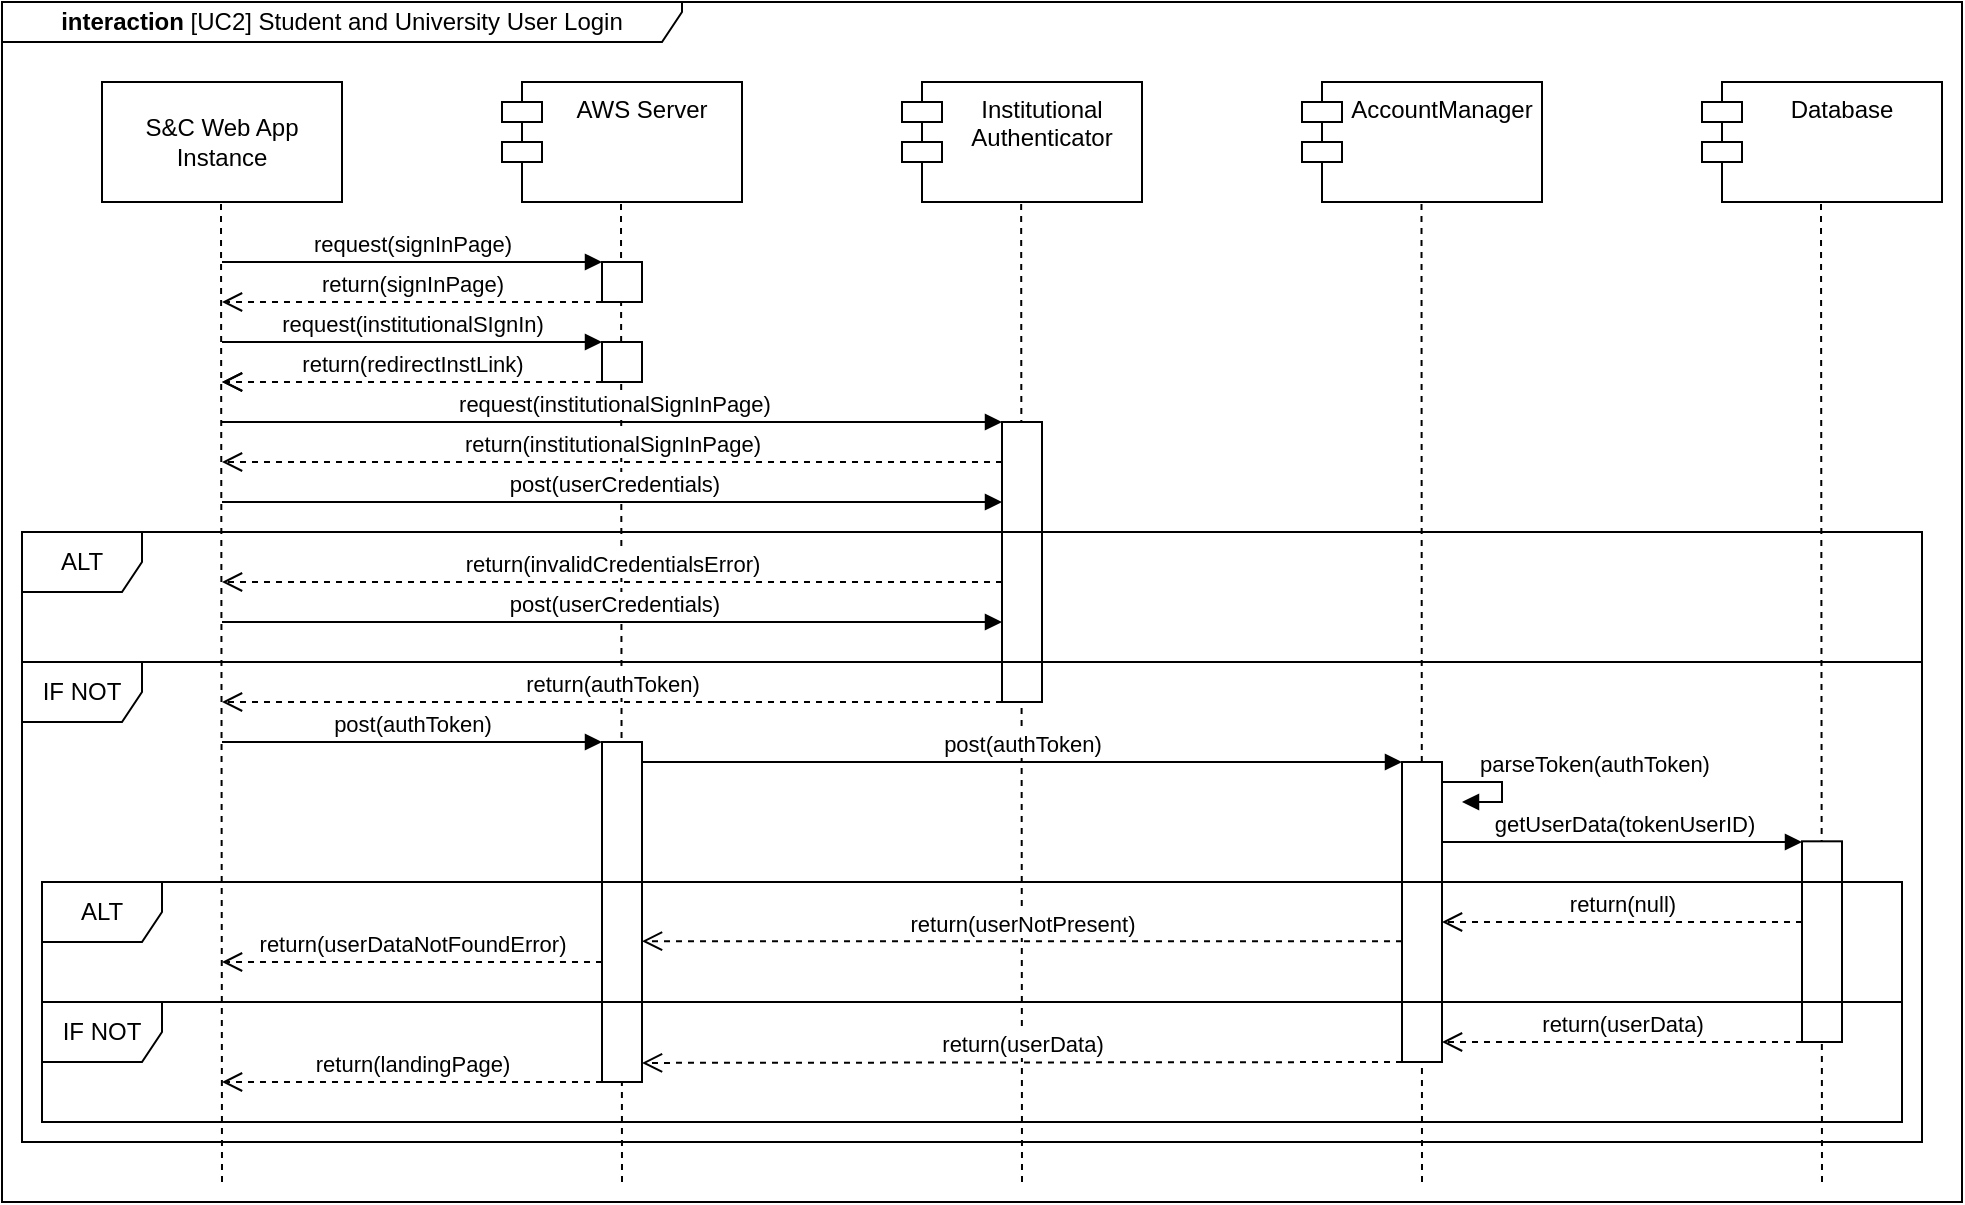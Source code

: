 <mxfile version="26.0.4">
  <diagram name="Page-1" id="13e1069c-82ec-6db2-03f1-153e76fe0fe0">
    <mxGraphModel dx="1195" dy="696" grid="1" gridSize="10" guides="1" tooltips="1" connect="1" arrows="1" fold="1" page="1" pageScale="1" pageWidth="1100" pageHeight="850" background="none" math="0" shadow="0">
      <root>
        <mxCell id="0" />
        <mxCell id="1" parent="0" />
        <mxCell id="_8umQwqrOCu8G2c8DJCI-1" value="S&amp;amp;C Web App Instance" style="rounded=0;whiteSpace=wrap;html=1;" vertex="1" parent="1">
          <mxGeometry x="120" y="40" width="120" height="60" as="geometry" />
        </mxCell>
        <mxCell id="_8umQwqrOCu8G2c8DJCI-2" value="AWS Server&lt;div&gt;&lt;br&gt;&lt;/div&gt;" style="shape=module;align=left;spacingLeft=20;align=center;verticalAlign=top;whiteSpace=wrap;html=1;" vertex="1" parent="1">
          <mxGeometry x="320" y="40" width="120" height="60" as="geometry" />
        </mxCell>
        <mxCell id="_8umQwqrOCu8G2c8DJCI-3" value="&lt;div&gt;Institutional&lt;div&gt;Authenticator&lt;/div&gt;&lt;/div&gt;" style="shape=module;align=left;spacingLeft=20;align=center;verticalAlign=top;whiteSpace=wrap;html=1;" vertex="1" parent="1">
          <mxGeometry x="520" y="40" width="120" height="60" as="geometry" />
        </mxCell>
        <mxCell id="_8umQwqrOCu8G2c8DJCI-4" value="AccountManager" style="shape=module;align=left;spacingLeft=20;align=center;verticalAlign=top;whiteSpace=wrap;html=1;" vertex="1" parent="1">
          <mxGeometry x="720" y="40" width="120" height="60" as="geometry" />
        </mxCell>
        <mxCell id="_8umQwqrOCu8G2c8DJCI-6" value="Database" style="shape=module;align=left;spacingLeft=20;align=center;verticalAlign=top;whiteSpace=wrap;html=1;" vertex="1" parent="1">
          <mxGeometry x="920" y="40" width="120" height="60" as="geometry" />
        </mxCell>
        <mxCell id="_8umQwqrOCu8G2c8DJCI-8" value="" style="endArrow=none;dashed=1;html=1;rounded=0;" edge="1" parent="1">
          <mxGeometry width="50" height="50" relative="1" as="geometry">
            <mxPoint x="180" y="590" as="sourcePoint" />
            <mxPoint x="179.5" y="100" as="targetPoint" />
          </mxGeometry>
        </mxCell>
        <mxCell id="_8umQwqrOCu8G2c8DJCI-9" value="" style="endArrow=none;dashed=1;html=1;rounded=0;" edge="1" parent="1">
          <mxGeometry width="50" height="50" relative="1" as="geometry">
            <mxPoint x="380" y="590" as="sourcePoint" />
            <mxPoint x="379.5" y="100" as="targetPoint" />
          </mxGeometry>
        </mxCell>
        <mxCell id="_8umQwqrOCu8G2c8DJCI-10" value="" style="endArrow=none;dashed=1;html=1;rounded=0;" edge="1" parent="1">
          <mxGeometry width="50" height="50" relative="1" as="geometry">
            <mxPoint x="580" y="590" as="sourcePoint" />
            <mxPoint x="579.58" y="100.34" as="targetPoint" />
          </mxGeometry>
        </mxCell>
        <mxCell id="_8umQwqrOCu8G2c8DJCI-12" value="" style="endArrow=none;dashed=1;html=1;rounded=0;" edge="1" parent="1">
          <mxGeometry width="50" height="50" relative="1" as="geometry">
            <mxPoint x="780" y="590" as="sourcePoint" />
            <mxPoint x="779.75" y="100" as="targetPoint" />
          </mxGeometry>
        </mxCell>
        <mxCell id="_8umQwqrOCu8G2c8DJCI-13" value="" style="endArrow=none;dashed=1;html=1;rounded=0;" edge="1" parent="1">
          <mxGeometry width="50" height="50" relative="1" as="geometry">
            <mxPoint x="980" y="590" as="sourcePoint" />
            <mxPoint x="979.5" y="100" as="targetPoint" />
          </mxGeometry>
        </mxCell>
        <mxCell id="_8umQwqrOCu8G2c8DJCI-15" value="" style="rounded=0;whiteSpace=wrap;html=1;rotation=0;" vertex="1" parent="1">
          <mxGeometry x="370" y="130" width="20" height="20" as="geometry" />
        </mxCell>
        <mxCell id="_8umQwqrOCu8G2c8DJCI-19" value="return(signInPage)" style="html=1;verticalAlign=bottom;endArrow=open;dashed=1;endSize=8;curved=0;rounded=0;" edge="1" parent="1">
          <mxGeometry relative="1" as="geometry">
            <mxPoint x="370" y="150" as="sourcePoint" />
            <mxPoint x="180" y="150" as="targetPoint" />
          </mxGeometry>
        </mxCell>
        <mxCell id="_8umQwqrOCu8G2c8DJCI-20" value="request(signInPage)" style="html=1;verticalAlign=bottom;endArrow=block;curved=0;rounded=0;" edge="1" parent="1">
          <mxGeometry width="80" relative="1" as="geometry">
            <mxPoint x="180" y="130" as="sourcePoint" />
            <mxPoint x="370" y="130" as="targetPoint" />
          </mxGeometry>
        </mxCell>
        <mxCell id="_8umQwqrOCu8G2c8DJCI-23" value="" style="rounded=0;whiteSpace=wrap;html=1;rotation=0;" vertex="1" parent="1">
          <mxGeometry x="370" y="170" width="20" height="20" as="geometry" />
        </mxCell>
        <mxCell id="_8umQwqrOCu8G2c8DJCI-25" value="request(institutionalSIgnIn)" style="html=1;verticalAlign=bottom;endArrow=block;curved=0;rounded=0;" edge="1" parent="1">
          <mxGeometry x="0.002" width="80" relative="1" as="geometry">
            <mxPoint x="180" y="170" as="sourcePoint" />
            <mxPoint x="370" y="170" as="targetPoint" />
            <mxPoint as="offset" />
          </mxGeometry>
        </mxCell>
        <mxCell id="_8umQwqrOCu8G2c8DJCI-26" value="return(redirect)" style="html=1;verticalAlign=bottom;endArrow=open;dashed=1;endSize=8;curved=0;rounded=0;" edge="1" parent="1">
          <mxGeometry relative="1" as="geometry">
            <mxPoint x="370" y="190" as="sourcePoint" />
            <mxPoint x="180" y="190" as="targetPoint" />
          </mxGeometry>
        </mxCell>
        <mxCell id="_8umQwqrOCu8G2c8DJCI-27" value="" style="rounded=0;whiteSpace=wrap;html=1;rotation=0;" vertex="1" parent="1">
          <mxGeometry x="570" y="210" width="20" height="140" as="geometry" />
        </mxCell>
        <mxCell id="_8umQwqrOCu8G2c8DJCI-28" value="request(institutionalSignInPage)" style="html=1;verticalAlign=bottom;endArrow=block;curved=0;rounded=0;" edge="1" parent="1">
          <mxGeometry x="0.002" width="80" relative="1" as="geometry">
            <mxPoint x="180" y="210" as="sourcePoint" />
            <mxPoint x="570" y="210" as="targetPoint" />
            <mxPoint as="offset" />
          </mxGeometry>
        </mxCell>
        <mxCell id="_8umQwqrOCu8G2c8DJCI-31" value="return(institutionalSignInPage)" style="html=1;verticalAlign=bottom;endArrow=open;dashed=1;endSize=8;curved=0;rounded=0;" edge="1" parent="1">
          <mxGeometry relative="1" as="geometry">
            <mxPoint x="570" y="230" as="sourcePoint" />
            <mxPoint x="180" y="230" as="targetPoint" />
          </mxGeometry>
        </mxCell>
        <mxCell id="_8umQwqrOCu8G2c8DJCI-32" value="post(userCredentials)" style="html=1;verticalAlign=bottom;endArrow=block;curved=0;rounded=0;" edge="1" parent="1">
          <mxGeometry x="0.002" width="80" relative="1" as="geometry">
            <mxPoint x="180" y="250" as="sourcePoint" />
            <mxPoint x="570" y="250" as="targetPoint" />
            <mxPoint as="offset" />
          </mxGeometry>
        </mxCell>
        <mxCell id="_8umQwqrOCu8G2c8DJCI-34" value="return(invalidCredentialsError)" style="html=1;verticalAlign=bottom;endArrow=open;dashed=1;endSize=8;curved=0;rounded=0;" edge="1" parent="1">
          <mxGeometry relative="1" as="geometry">
            <mxPoint x="570" y="290" as="sourcePoint" />
            <mxPoint x="180" y="290" as="targetPoint" />
          </mxGeometry>
        </mxCell>
        <mxCell id="_8umQwqrOCu8G2c8DJCI-35" value="post(userCredentials)" style="html=1;verticalAlign=bottom;endArrow=block;curved=0;rounded=0;" edge="1" parent="1">
          <mxGeometry x="0.002" width="80" relative="1" as="geometry">
            <mxPoint x="180" y="310" as="sourcePoint" />
            <mxPoint x="570" y="310" as="targetPoint" />
            <mxPoint as="offset" />
          </mxGeometry>
        </mxCell>
        <mxCell id="_8umQwqrOCu8G2c8DJCI-38" value="return(authToken)" style="html=1;verticalAlign=bottom;endArrow=open;dashed=1;endSize=8;curved=0;rounded=0;" edge="1" parent="1">
          <mxGeometry relative="1" as="geometry">
            <mxPoint x="570" y="350" as="sourcePoint" />
            <mxPoint x="180" y="350" as="targetPoint" />
          </mxGeometry>
        </mxCell>
        <mxCell id="_8umQwqrOCu8G2c8DJCI-45" value="return(redirectInstLink)" style="html=1;verticalAlign=bottom;endArrow=open;dashed=1;endSize=8;curved=0;rounded=0;" edge="1" parent="1">
          <mxGeometry relative="1" as="geometry">
            <mxPoint x="370" y="190" as="sourcePoint" />
            <mxPoint x="180" y="190" as="targetPoint" />
          </mxGeometry>
        </mxCell>
        <mxCell id="_8umQwqrOCu8G2c8DJCI-74" value="post(authToken)" style="html=1;verticalAlign=bottom;endArrow=block;curved=0;rounded=0;" edge="1" parent="1">
          <mxGeometry width="80" relative="1" as="geometry">
            <mxPoint x="180" y="370" as="sourcePoint" />
            <mxPoint x="370" y="370" as="targetPoint" />
          </mxGeometry>
        </mxCell>
        <mxCell id="_8umQwqrOCu8G2c8DJCI-75" value="" style="rounded=0;whiteSpace=wrap;html=1;rotation=0;" vertex="1" parent="1">
          <mxGeometry x="370" y="370" width="20" height="170" as="geometry" />
        </mxCell>
        <mxCell id="_8umQwqrOCu8G2c8DJCI-77" value="" style="rounded=0;whiteSpace=wrap;html=1;rotation=0;" vertex="1" parent="1">
          <mxGeometry x="770" y="380" width="20" height="150" as="geometry" />
        </mxCell>
        <mxCell id="_8umQwqrOCu8G2c8DJCI-78" value="post(authToken)" style="html=1;verticalAlign=bottom;endArrow=block;curved=0;rounded=0;" edge="1" parent="1">
          <mxGeometry width="80" relative="1" as="geometry">
            <mxPoint x="390" y="380" as="sourcePoint" />
            <mxPoint x="770" y="380" as="targetPoint" />
          </mxGeometry>
        </mxCell>
        <mxCell id="_8umQwqrOCu8G2c8DJCI-79" value="parseToken(authToken)" style="html=1;verticalAlign=bottom;endArrow=block;curved=0;rounded=0;" edge="1" parent="1">
          <mxGeometry y="46" width="80" relative="1" as="geometry">
            <mxPoint x="790" y="390" as="sourcePoint" />
            <mxPoint x="800" y="400" as="targetPoint" />
            <Array as="points">
              <mxPoint x="820" y="390" />
              <mxPoint x="820" y="400" />
            </Array>
            <mxPoint as="offset" />
          </mxGeometry>
        </mxCell>
        <mxCell id="_8umQwqrOCu8G2c8DJCI-80" value="getUserData(tokenUserID)" style="html=1;verticalAlign=bottom;endArrow=block;curved=0;rounded=0;" edge="1" parent="1">
          <mxGeometry x="0.003" width="80" relative="1" as="geometry">
            <mxPoint x="790" y="420" as="sourcePoint" />
            <mxPoint x="970" y="420" as="targetPoint" />
            <mxPoint as="offset" />
          </mxGeometry>
        </mxCell>
        <mxCell id="_8umQwqrOCu8G2c8DJCI-81" value="" style="rounded=0;whiteSpace=wrap;html=1;rotation=0;" vertex="1" parent="1">
          <mxGeometry x="970" y="419.66" width="20" height="100.34" as="geometry" />
        </mxCell>
        <mxCell id="_8umQwqrOCu8G2c8DJCI-83" value="return(userNotPresent)" style="html=1;verticalAlign=bottom;endArrow=open;dashed=1;endSize=8;curved=0;rounded=0;" edge="1" parent="1">
          <mxGeometry relative="1" as="geometry">
            <mxPoint x="770" y="469.58" as="sourcePoint" />
            <mxPoint x="390" y="469.58" as="targetPoint" />
          </mxGeometry>
        </mxCell>
        <mxCell id="_8umQwqrOCu8G2c8DJCI-84" value="return(null)" style="html=1;verticalAlign=bottom;endArrow=open;dashed=1;endSize=8;curved=0;rounded=0;" edge="1" parent="1">
          <mxGeometry relative="1" as="geometry">
            <mxPoint x="970" y="460" as="sourcePoint" />
            <mxPoint x="790" y="460" as="targetPoint" />
          </mxGeometry>
        </mxCell>
        <mxCell id="_8umQwqrOCu8G2c8DJCI-86" value="return(userData)" style="html=1;verticalAlign=bottom;endArrow=open;dashed=1;endSize=8;curved=0;rounded=0;" edge="1" parent="1">
          <mxGeometry relative="1" as="geometry">
            <mxPoint x="770" y="530" as="sourcePoint" />
            <mxPoint x="390" y="530.46" as="targetPoint" />
          </mxGeometry>
        </mxCell>
        <mxCell id="_8umQwqrOCu8G2c8DJCI-87" value="return(landingPage)" style="html=1;verticalAlign=bottom;endArrow=open;dashed=1;endSize=8;curved=0;rounded=0;" edge="1" parent="1">
          <mxGeometry relative="1" as="geometry">
            <mxPoint x="370" y="540" as="sourcePoint" />
            <mxPoint x="180" y="540" as="targetPoint" />
          </mxGeometry>
        </mxCell>
        <mxCell id="_8umQwqrOCu8G2c8DJCI-88" value="return(userDataNotFoundError)" style="html=1;verticalAlign=bottom;endArrow=open;dashed=1;endSize=8;curved=0;rounded=0;" edge="1" parent="1">
          <mxGeometry relative="1" as="geometry">
            <mxPoint x="370" y="480" as="sourcePoint" />
            <mxPoint x="180" y="480" as="targetPoint" />
          </mxGeometry>
        </mxCell>
        <mxCell id="_8umQwqrOCu8G2c8DJCI-89" value="ALT" style="shape=umlFrame;whiteSpace=wrap;html=1;pointerEvents=0;" vertex="1" parent="1">
          <mxGeometry x="80" y="265" width="950" height="65" as="geometry" />
        </mxCell>
        <mxCell id="_8umQwqrOCu8G2c8DJCI-90" value="IF NOT" style="shape=umlFrame;whiteSpace=wrap;html=1;pointerEvents=0;" vertex="1" parent="1">
          <mxGeometry x="80" y="330" width="950" height="240" as="geometry" />
        </mxCell>
        <mxCell id="_8umQwqrOCu8G2c8DJCI-92" value="ALT" style="shape=umlFrame;whiteSpace=wrap;html=1;pointerEvents=0;" vertex="1" parent="1">
          <mxGeometry x="90" y="440" width="930" height="60" as="geometry" />
        </mxCell>
        <mxCell id="_8umQwqrOCu8G2c8DJCI-97" value="&lt;b&gt;interaction&lt;/b&gt; [UC2] Student and University User Login" style="shape=umlFrame;whiteSpace=wrap;html=1;pointerEvents=0;width=340;height=20;" vertex="1" parent="1">
          <mxGeometry x="70" width="980" height="600" as="geometry" />
        </mxCell>
        <mxCell id="_8umQwqrOCu8G2c8DJCI-98" value="return(userData)" style="html=1;verticalAlign=bottom;endArrow=open;dashed=1;endSize=8;curved=0;rounded=0;" edge="1" parent="1">
          <mxGeometry relative="1" as="geometry">
            <mxPoint x="970" y="520" as="sourcePoint" />
            <mxPoint x="790" y="520" as="targetPoint" />
          </mxGeometry>
        </mxCell>
        <mxCell id="_8umQwqrOCu8G2c8DJCI-99" value="IF NOT" style="shape=umlFrame;whiteSpace=wrap;html=1;pointerEvents=0;" vertex="1" parent="1">
          <mxGeometry x="90" y="500" width="930" height="60" as="geometry" />
        </mxCell>
      </root>
    </mxGraphModel>
  </diagram>
</mxfile>
